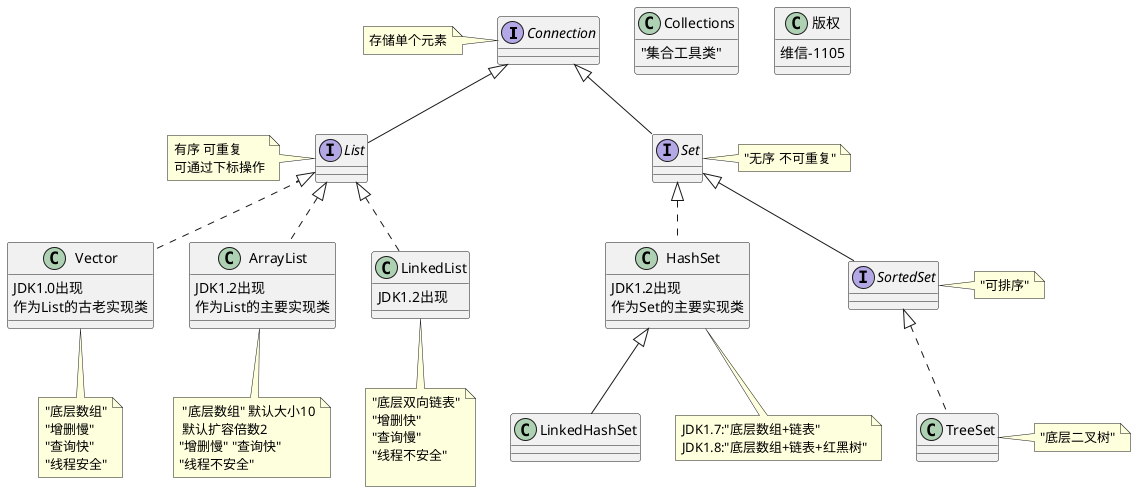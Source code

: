 @startuml
'https://plantuml.com/sequence-diagram

/'集合顶级接口 '/
interface Connection{

}
note left of Connection{
存储单个元素
}

    /'List接口 '/
    interface List{
    }
    note left of List{
    有序 可重复
    可通过下标操作
    }

        Connection <|-- List

        class Vector{
            JDK1.0出现
            作为List的古老实现类
        }
        note bottom of Vector{
            "底层数组"
            "增删慢"
            "查询快"
            "线程安全"
        }
        List <|..Vector

        class ArrayList{
            JDK1.2出现
            作为List的主要实现类
        }
        note bottom of ArrayList{
            "底层数组" 默认大小10
            默认扩容倍数2
           "增删慢" "查询快"
           "线程不安全"
        }

        List <|..ArrayList

        class LinkedList{
            JDK1.2出现
        }
        note bottom of LinkedList{
            "底层双向链表"
            "增删快"
            "查询慢"
            "线程不安全"

        }
        List <|.. LinkedList

    /'Set接口 无序 不可重复'/
    interface Set{

    }
    note right of Set{
        "无序 不可重复"
    }
    Connection <|-- Set
        class HashSet{
            JDK1.2出现
            作为Set的主要实现类
        }
        note bottom of HashSet{
        JDK1.7:"底层数组+链表"
        JDK1.8:"底层数组+链表+红黑树"
        }
        Set <|.. HashSet

        class LinkedHashSet{}
        HashSet <|-- LinkedHashSet

        interface SortedSet{

        }
        note right of SortedSet{
        "可排序"
        }
        Set <|-- SortedSet

        class TreeSet{

        }
        note right of TreeSet{
           "底层二叉树"
        }
        SortedSet <|.. TreeSet

class Collections{
"集合工具类"
}

class 版权{
维信-1105
}



@enduml